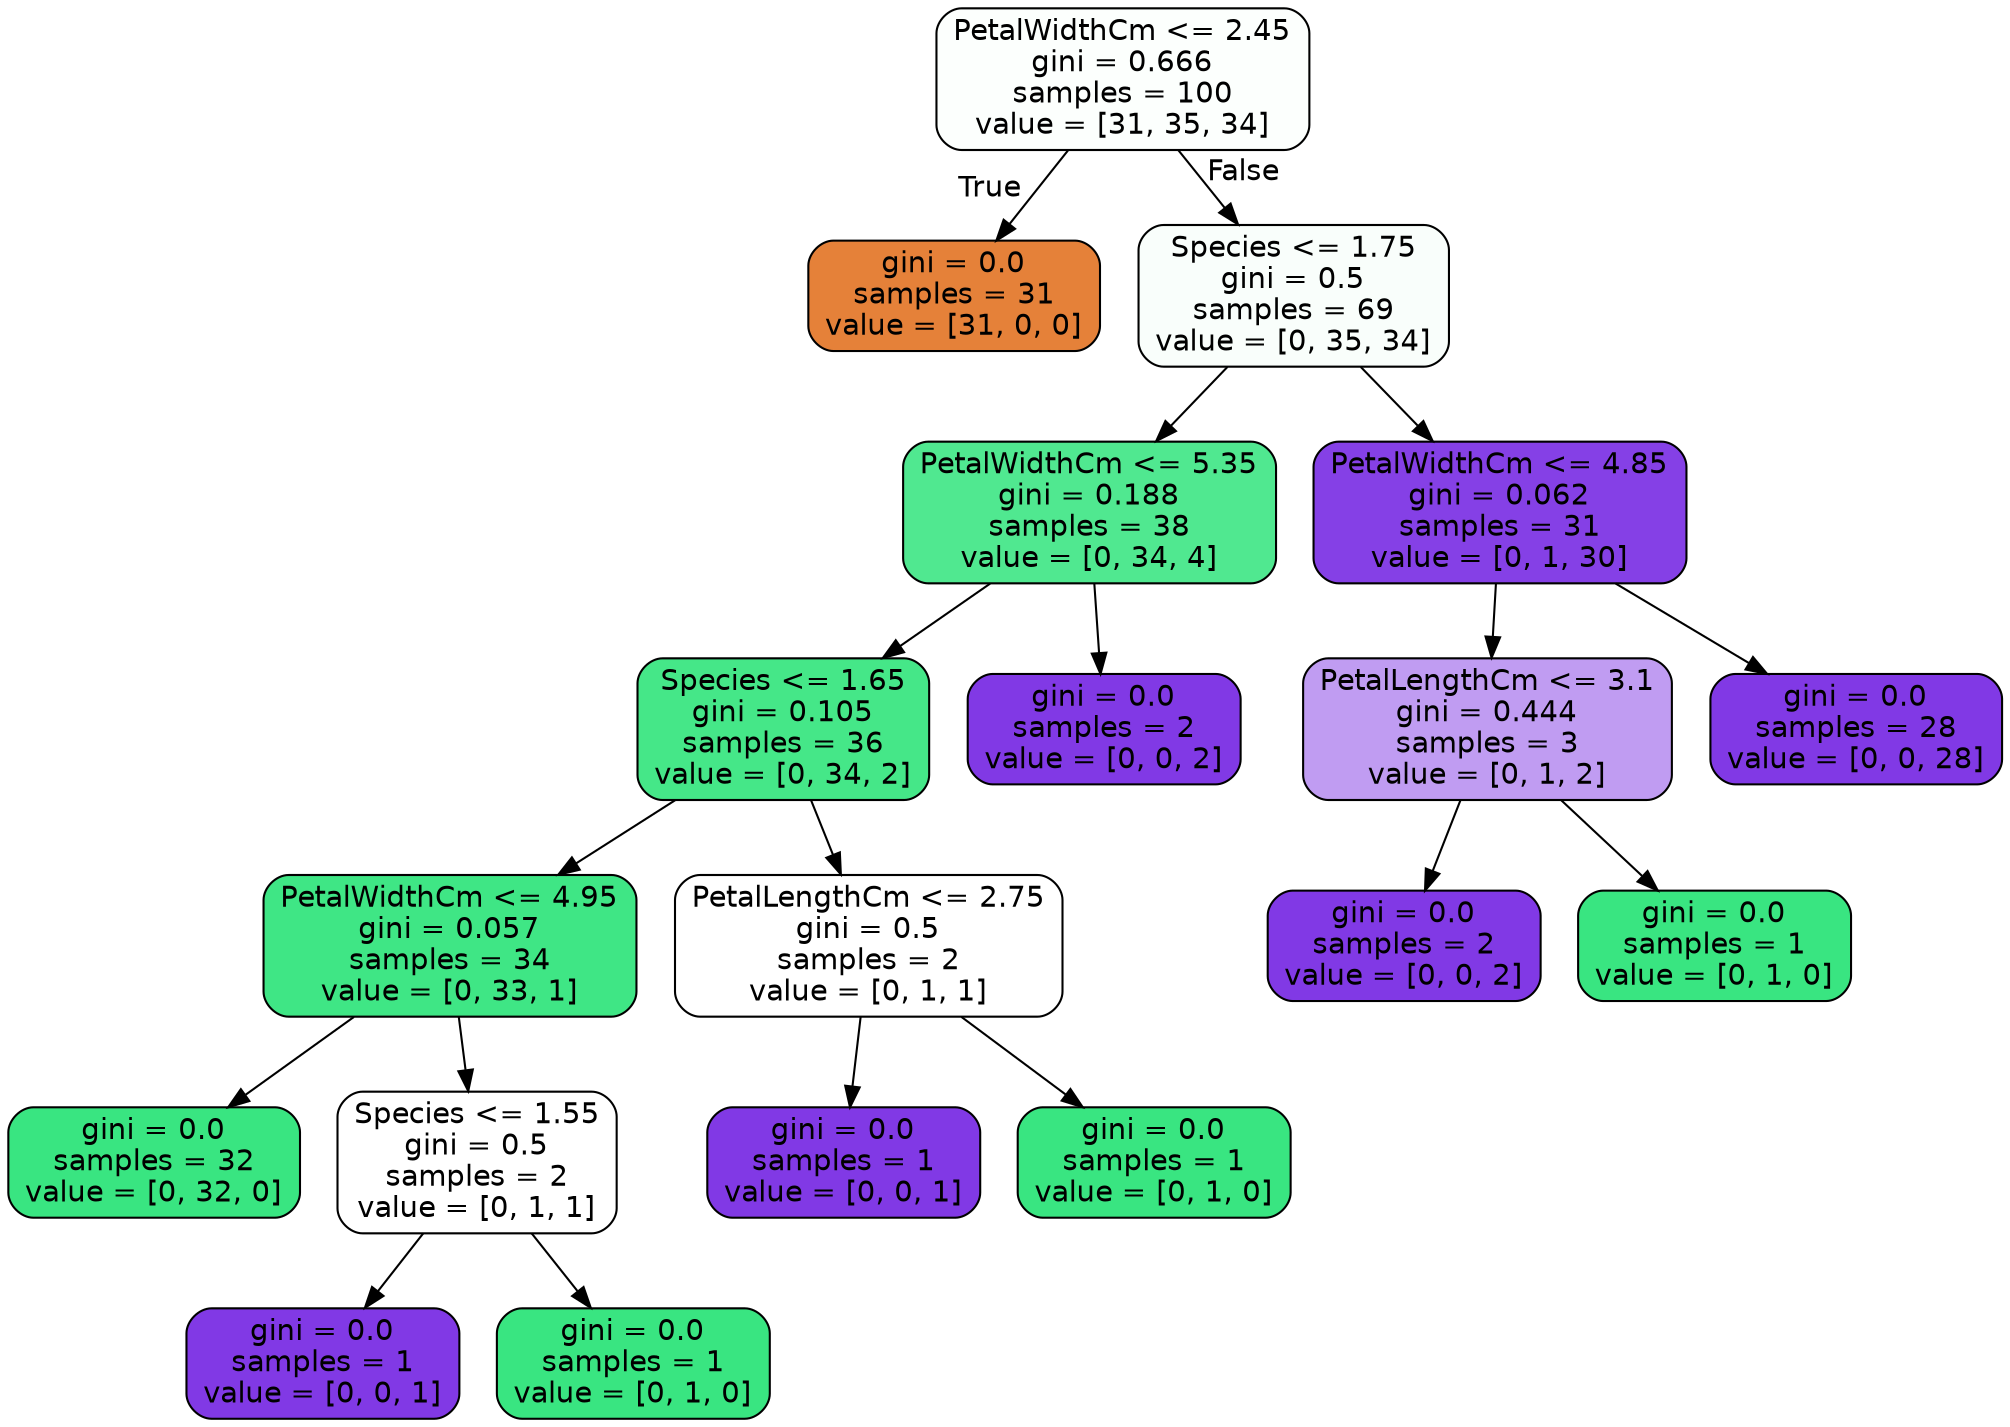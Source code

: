 digraph Tree {
node [shape=box, style="filled, rounded", color="black", fontname=helvetica] ;
edge [fontname=helvetica] ;
0 [label="PetalWidthCm <= 2.45\ngini = 0.666\nsamples = 100\nvalue = [31, 35, 34]", fillcolor="#fcfffd"] ;
1 [label="gini = 0.0\nsamples = 31\nvalue = [31, 0, 0]", fillcolor="#e58139"] ;
0 -> 1 [labeldistance=2.5, labelangle=45, headlabel="True"] ;
2 [label="Species <= 1.75\ngini = 0.5\nsamples = 69\nvalue = [0, 35, 34]", fillcolor="#f9fefb"] ;
0 -> 2 [labeldistance=2.5, labelangle=-45, headlabel="False"] ;
3 [label="PetalWidthCm <= 5.35\ngini = 0.188\nsamples = 38\nvalue = [0, 34, 4]", fillcolor="#50e890"] ;
2 -> 3 ;
4 [label="Species <= 1.65\ngini = 0.105\nsamples = 36\nvalue = [0, 34, 2]", fillcolor="#45e788"] ;
3 -> 4 ;
5 [label="PetalWidthCm <= 4.95\ngini = 0.057\nsamples = 34\nvalue = [0, 33, 1]", fillcolor="#3fe685"] ;
4 -> 5 ;
6 [label="gini = 0.0\nsamples = 32\nvalue = [0, 32, 0]", fillcolor="#39e581"] ;
5 -> 6 ;
7 [label="Species <= 1.55\ngini = 0.5\nsamples = 2\nvalue = [0, 1, 1]", fillcolor="#ffffff"] ;
5 -> 7 ;
8 [label="gini = 0.0\nsamples = 1\nvalue = [0, 0, 1]", fillcolor="#8139e5"] ;
7 -> 8 ;
9 [label="gini = 0.0\nsamples = 1\nvalue = [0, 1, 0]", fillcolor="#39e581"] ;
7 -> 9 ;
10 [label="PetalLengthCm <= 2.75\ngini = 0.5\nsamples = 2\nvalue = [0, 1, 1]", fillcolor="#ffffff"] ;
4 -> 10 ;
11 [label="gini = 0.0\nsamples = 1\nvalue = [0, 0, 1]", fillcolor="#8139e5"] ;
10 -> 11 ;
12 [label="gini = 0.0\nsamples = 1\nvalue = [0, 1, 0]", fillcolor="#39e581"] ;
10 -> 12 ;
13 [label="gini = 0.0\nsamples = 2\nvalue = [0, 0, 2]", fillcolor="#8139e5"] ;
3 -> 13 ;
14 [label="PetalWidthCm <= 4.85\ngini = 0.062\nsamples = 31\nvalue = [0, 1, 30]", fillcolor="#8540e6"] ;
2 -> 14 ;
15 [label="PetalLengthCm <= 3.1\ngini = 0.444\nsamples = 3\nvalue = [0, 1, 2]", fillcolor="#c09cf2"] ;
14 -> 15 ;
16 [label="gini = 0.0\nsamples = 2\nvalue = [0, 0, 2]", fillcolor="#8139e5"] ;
15 -> 16 ;
17 [label="gini = 0.0\nsamples = 1\nvalue = [0, 1, 0]", fillcolor="#39e581"] ;
15 -> 17 ;
18 [label="gini = 0.0\nsamples = 28\nvalue = [0, 0, 28]", fillcolor="#8139e5"] ;
14 -> 18 ;
}